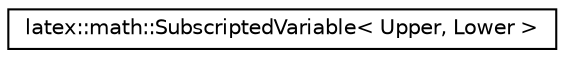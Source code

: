 digraph G
{
  edge [fontname="Helvetica",fontsize="10",labelfontname="Helvetica",labelfontsize="10"];
  node [fontname="Helvetica",fontsize="10",shape=record];
  rankdir="LR";
  Node1 [label="latex::math::SubscriptedVariable\< Upper, Lower \>",height=0.2,width=0.4,color="black", fillcolor="white", style="filled",URL="$classlatex_1_1math_1_1SubscriptedVariable.html"];
}
